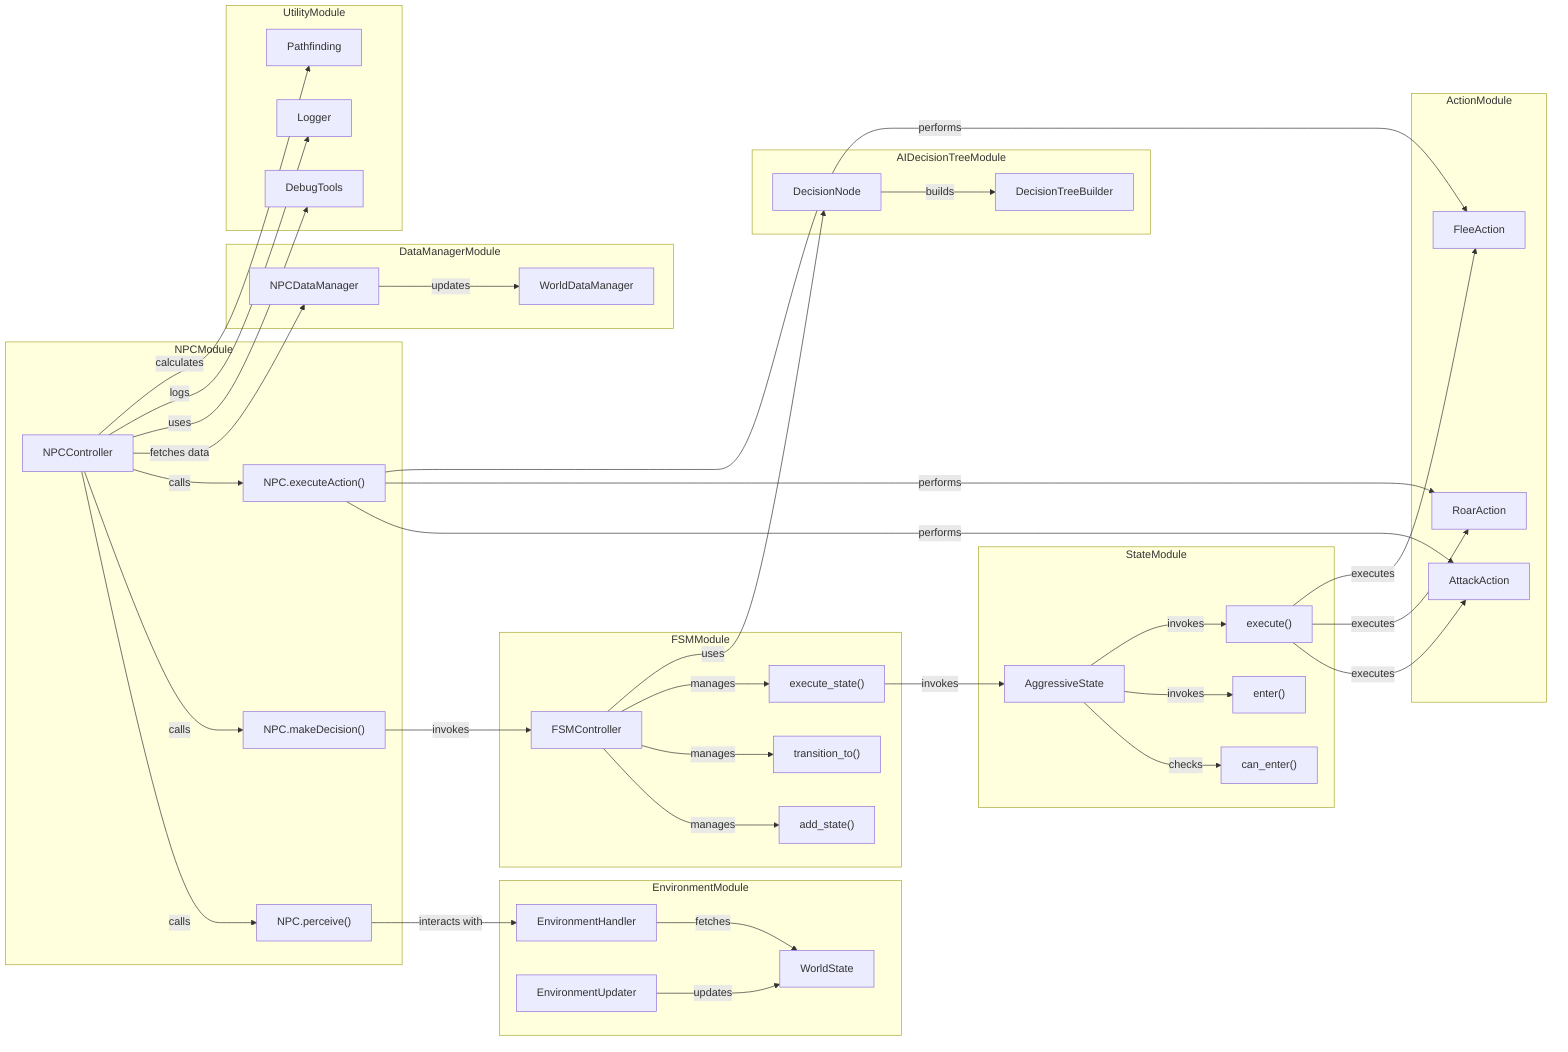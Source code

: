 flowchart LR
    subgraph EnvironmentModule
        EH["EnvironmentHandler"]
        WS["WorldState"]
        EU["EnvironmentUpdater"]
    end
    
    subgraph NPCModule
        NC["NPCController"]
        Perceive["NPC.perceive()"]
        Decide["NPC.makeDecision()"]
        Execute["NPC.executeAction()"]
    end
    
    subgraph FSMModule
        FSMC["FSMController"]
        AddS["add_state()"]
        Trans["transition_to()"]
        Exec["execute_state()"]
    end
    
    subgraph StateModule
        Aggressive["AggressiveState"]
        Check["can_enter()"]
        EnterState["enter()"]
        ExecuteState["execute()"]
    end
    
    subgraph ActionModule
        Attack["AttackAction"]
        Roar["RoarAction"]
        Flee["FleeAction"]
    end
    
    subgraph DataManagerModule
        NPCDM["NPCDataManager"]
        WDM["WorldDataManager"]
    end
    
    subgraph AIDecisionTreeModule
        DNode["DecisionNode"]
        DTreeBuild["DecisionTreeBuilder"]
    end
    
    subgraph UtilityModule
        Debug["DebugTools"]
        Log["Logger"]
        Path["Pathfinding"]
    end
    
    EH -- fetches --> WS
    EU -- updates --> WS
    NC -- calls --> Perceive
    Perceive -- interacts with --> EH
    NC -- calls --> Decide
    Decide -- invokes --> FSMC
    FSMC -- manages --> AddS
    FSMC -- manages --> Trans
    FSMC -- manages --> Exec
    Exec -- invokes --> Aggressive
    Aggressive -- checks --> Check
    Aggressive -- invokes --> EnterState
    Aggressive -- invokes --> ExecuteState
    ExecuteState -- executes --> Attack
    ExecuteState -- executes --> Roar
    ExecuteState -- executes --> Flee
    NC -- calls --> Execute
    Execute -- performs --> Attack
    Execute -- performs --> Roar
    Execute -- performs --> Flee
    NC -- fetches data --> NPCDM
    NPCDM -- updates --> WDM
    FSMC -- uses --> DNode
    DNode -- builds --> DTreeBuild
    NC -- uses --> Debug
    NC -- logs --> Log
    NC -- calculates --> Path
